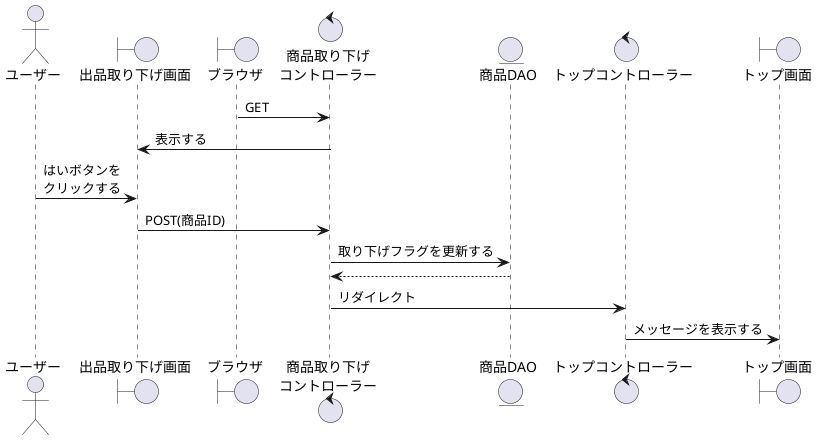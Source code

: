 @startuml 出品を取り下げる

actor    "ユーザー" as account
boundary "出品取り下げ画面" as cart_screen
boundary "ブラウザ" as brz
control  "商品取り下げ\nコントローラー" as delete_c
entity   "商品DAO" as cart_db
control  "トップコントローラー" as cart_c
boundary "トップ画面" as Top

'--------------------------------------------------------------------------------------

brz ->  delete_c : GET
cart_screen <-  delete_c : 表示する
account ->  cart_screen : はいボタンを\nクリックする
cart_screen -> delete_c : POST(商品ID)
delete_c -> cart_db : 取り下げフラグを更新する
delete_c <-- cart_db
delete_c -> cart_c : リダイレクト
Top <- cart_c : メッセージを表示する

@enduml
